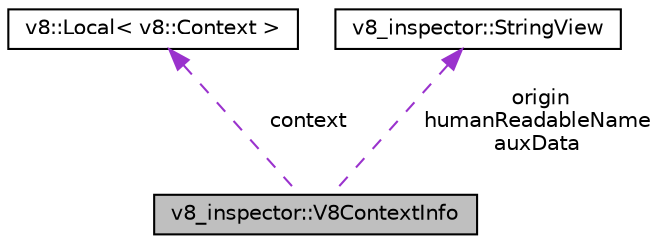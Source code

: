 digraph "v8_inspector::V8ContextInfo"
{
  edge [fontname="Helvetica",fontsize="10",labelfontname="Helvetica",labelfontsize="10"];
  node [fontname="Helvetica",fontsize="10",shape=record];
  Node1 [label="v8_inspector::V8ContextInfo",height=0.2,width=0.4,color="black", fillcolor="grey75", style="filled", fontcolor="black"];
  Node2 -> Node1 [dir="back",color="darkorchid3",fontsize="10",style="dashed",label=" context" ,fontname="Helvetica"];
  Node2 [label="v8::Local\< v8::Context \>",height=0.2,width=0.4,color="black", fillcolor="white", style="filled",URL="$classv8_1_1Local.html"];
  Node3 -> Node1 [dir="back",color="darkorchid3",fontsize="10",style="dashed",label=" origin\nhumanReadableName\nauxData" ,fontname="Helvetica"];
  Node3 [label="v8_inspector::StringView",height=0.2,width=0.4,color="black", fillcolor="white", style="filled",URL="$classv8__inspector_1_1StringView.html"];
}
